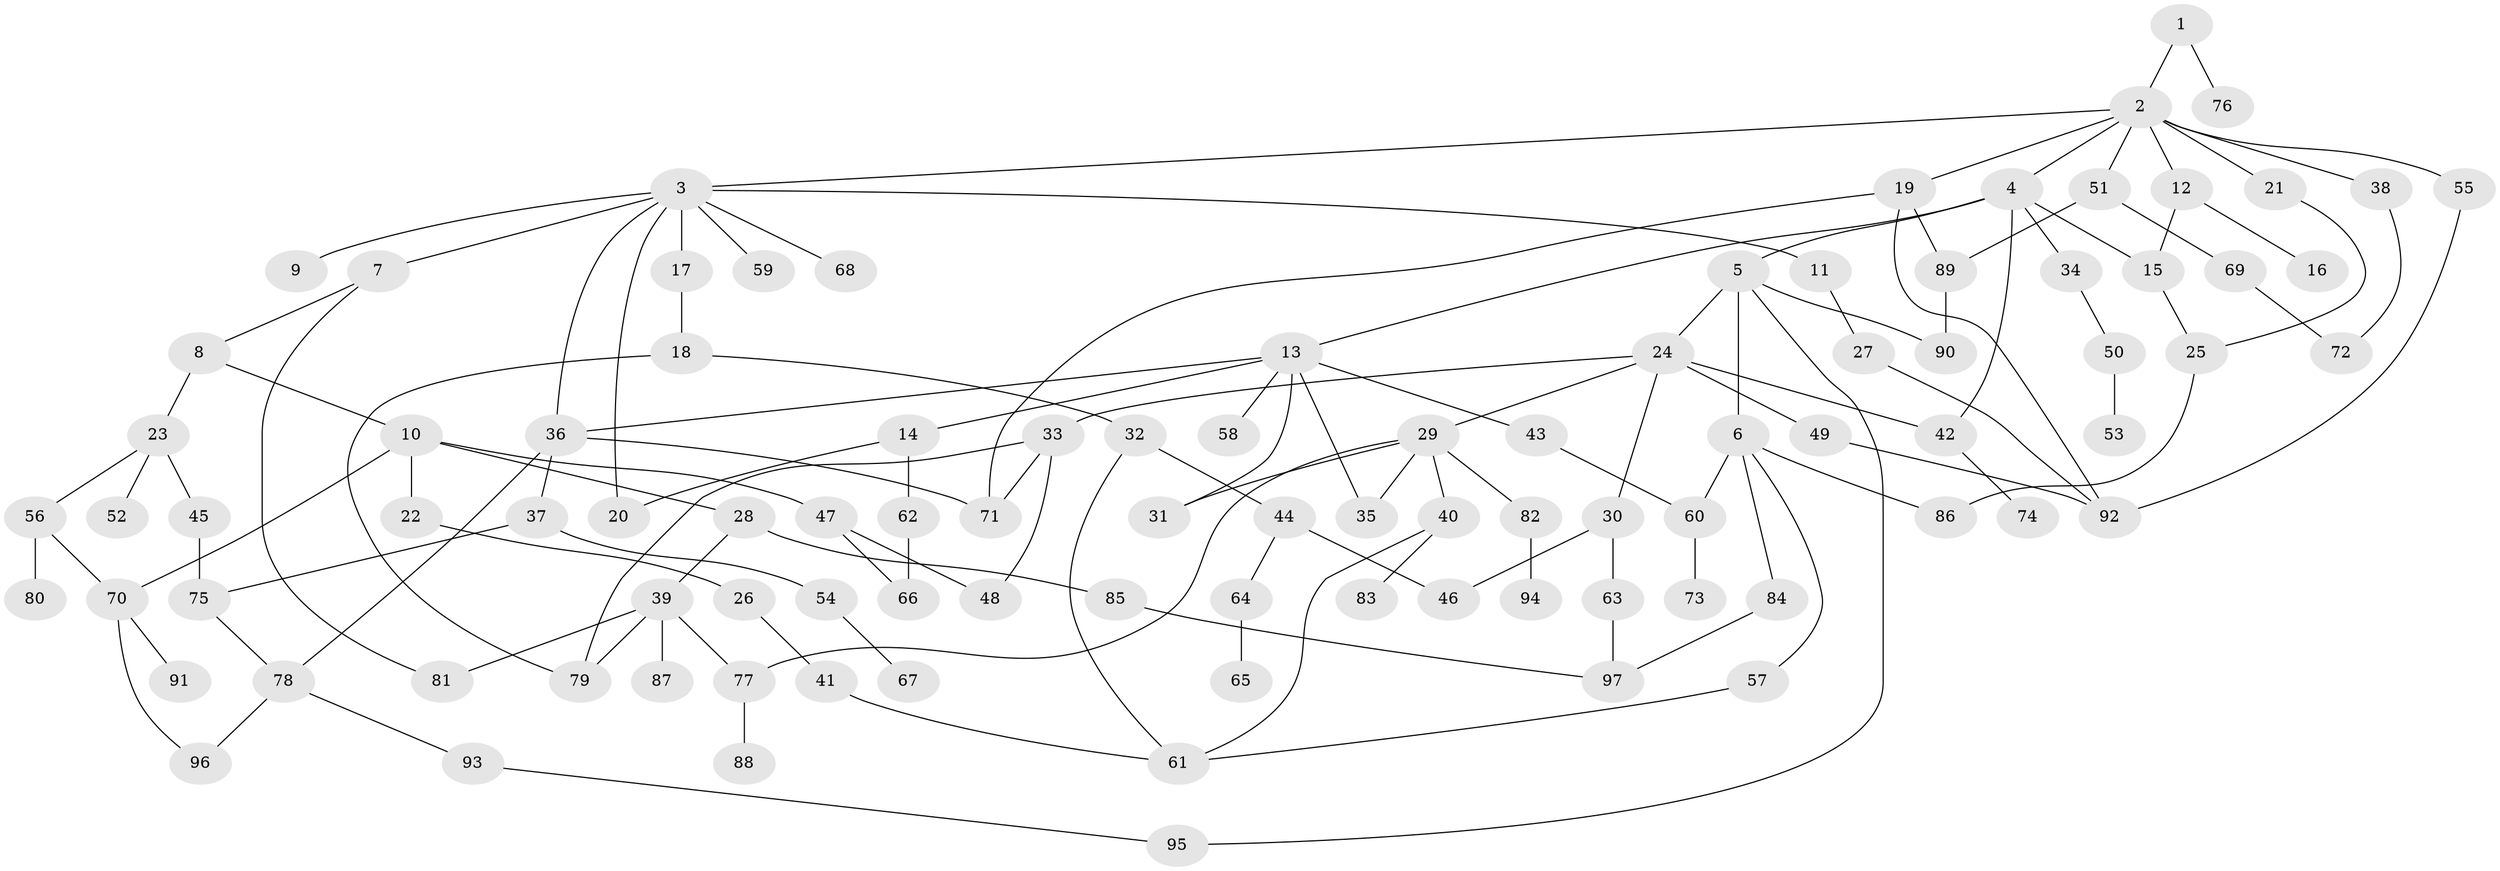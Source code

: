 // coarse degree distribution, {1: 0.2153846153846154, 10: 0.015384615384615385, 8: 0.03076923076923077, 6: 0.046153846153846156, 5: 0.03076923076923077, 4: 0.13846153846153847, 2: 0.3076923076923077, 7: 0.03076923076923077, 3: 0.18461538461538463}
// Generated by graph-tools (version 1.1) at 2025/23/03/03/25 07:23:33]
// undirected, 97 vertices, 130 edges
graph export_dot {
graph [start="1"]
  node [color=gray90,style=filled];
  1;
  2;
  3;
  4;
  5;
  6;
  7;
  8;
  9;
  10;
  11;
  12;
  13;
  14;
  15;
  16;
  17;
  18;
  19;
  20;
  21;
  22;
  23;
  24;
  25;
  26;
  27;
  28;
  29;
  30;
  31;
  32;
  33;
  34;
  35;
  36;
  37;
  38;
  39;
  40;
  41;
  42;
  43;
  44;
  45;
  46;
  47;
  48;
  49;
  50;
  51;
  52;
  53;
  54;
  55;
  56;
  57;
  58;
  59;
  60;
  61;
  62;
  63;
  64;
  65;
  66;
  67;
  68;
  69;
  70;
  71;
  72;
  73;
  74;
  75;
  76;
  77;
  78;
  79;
  80;
  81;
  82;
  83;
  84;
  85;
  86;
  87;
  88;
  89;
  90;
  91;
  92;
  93;
  94;
  95;
  96;
  97;
  1 -- 2;
  1 -- 76;
  2 -- 3;
  2 -- 4;
  2 -- 12;
  2 -- 19;
  2 -- 21;
  2 -- 38;
  2 -- 51;
  2 -- 55;
  3 -- 7;
  3 -- 9;
  3 -- 11;
  3 -- 17;
  3 -- 59;
  3 -- 68;
  3 -- 20;
  3 -- 36;
  4 -- 5;
  4 -- 13;
  4 -- 15;
  4 -- 34;
  4 -- 42;
  5 -- 6;
  5 -- 24;
  5 -- 90;
  5 -- 95;
  6 -- 57;
  6 -- 84;
  6 -- 86;
  6 -- 60;
  7 -- 8;
  7 -- 81;
  8 -- 10;
  8 -- 23;
  10 -- 22;
  10 -- 28;
  10 -- 47;
  10 -- 70;
  11 -- 27;
  12 -- 16;
  12 -- 15;
  13 -- 14;
  13 -- 36;
  13 -- 43;
  13 -- 58;
  13 -- 31;
  13 -- 35;
  14 -- 20;
  14 -- 62;
  15 -- 25;
  17 -- 18;
  18 -- 32;
  18 -- 79;
  19 -- 89;
  19 -- 92;
  19 -- 71;
  21 -- 25;
  22 -- 26;
  23 -- 45;
  23 -- 52;
  23 -- 56;
  24 -- 29;
  24 -- 30;
  24 -- 33;
  24 -- 42;
  24 -- 49;
  25 -- 86;
  26 -- 41;
  27 -- 92;
  28 -- 39;
  28 -- 85;
  29 -- 31;
  29 -- 35;
  29 -- 40;
  29 -- 82;
  29 -- 77;
  30 -- 63;
  30 -- 46;
  32 -- 44;
  32 -- 61;
  33 -- 48;
  33 -- 71;
  33 -- 79;
  34 -- 50;
  36 -- 37;
  36 -- 78;
  36 -- 71;
  37 -- 54;
  37 -- 75;
  38 -- 72;
  39 -- 77;
  39 -- 87;
  39 -- 79;
  39 -- 81;
  40 -- 83;
  40 -- 61;
  41 -- 61;
  42 -- 74;
  43 -- 60;
  44 -- 46;
  44 -- 64;
  45 -- 75;
  47 -- 66;
  47 -- 48;
  49 -- 92;
  50 -- 53;
  51 -- 69;
  51 -- 89;
  54 -- 67;
  55 -- 92;
  56 -- 70;
  56 -- 80;
  57 -- 61;
  60 -- 73;
  62 -- 66;
  63 -- 97;
  64 -- 65;
  69 -- 72;
  70 -- 91;
  70 -- 96;
  75 -- 78;
  77 -- 88;
  78 -- 93;
  78 -- 96;
  82 -- 94;
  84 -- 97;
  85 -- 97;
  89 -- 90;
  93 -- 95;
}
